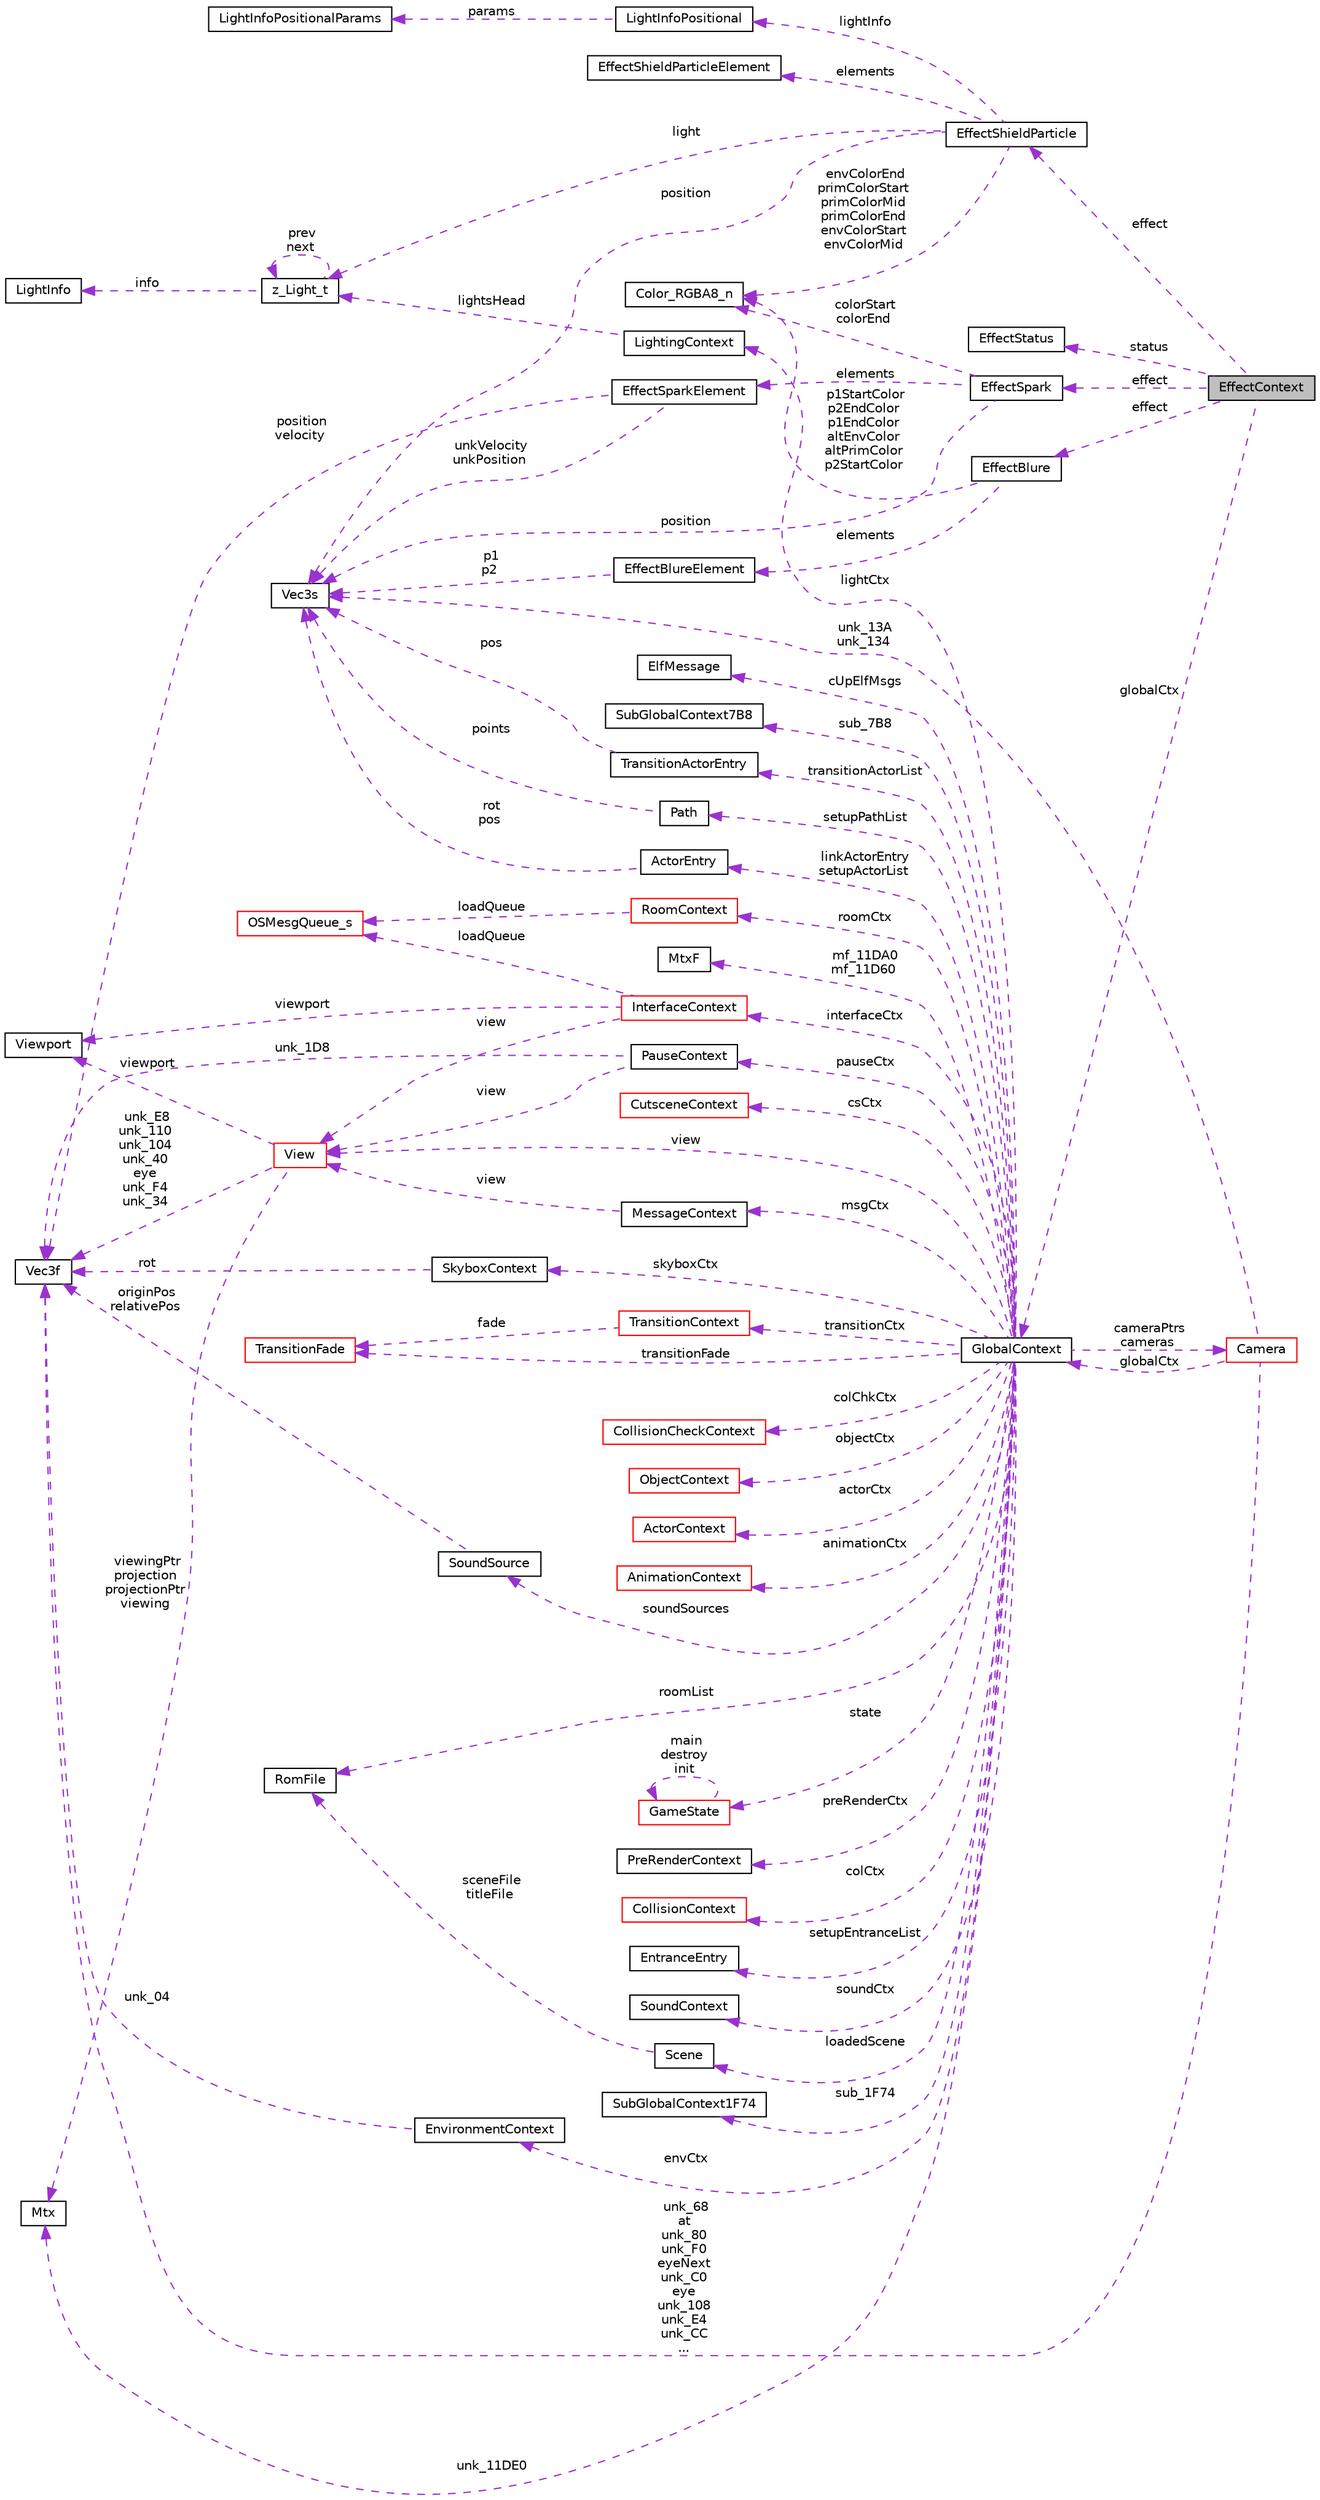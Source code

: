 digraph "EffectContext"
{
 // LATEX_PDF_SIZE
  edge [fontname="Helvetica",fontsize="10",labelfontname="Helvetica",labelfontsize="10"];
  node [fontname="Helvetica",fontsize="10",shape=record];
  rankdir="LR";
  Node1 [label="EffectContext",height=0.2,width=0.4,color="black", fillcolor="grey75", style="filled", fontcolor="black",tooltip=" "];
  Node2 -> Node1 [dir="back",color="darkorchid3",fontsize="10",style="dashed",label=" effect" ,fontname="Helvetica"];
  Node2 [label="EffectShieldParticle",height=0.2,width=0.4,color="black", fillcolor="white", style="filled",URL="$d3/d2e/structEffectShieldParticle.html",tooltip=" "];
  Node3 -> Node2 [dir="back",color="darkorchid3",fontsize="10",style="dashed",label=" envColorEnd\nprimColorStart\nprimColorMid\nprimColorEnd\nenvColorStart\nenvColorMid" ,fontname="Helvetica"];
  Node3 [label="Color_RGBA8_n",height=0.2,width=0.4,color="black", fillcolor="white", style="filled",URL="$da/d72/structColor__RGBA8__n.html",tooltip=" "];
  Node4 -> Node2 [dir="back",color="darkorchid3",fontsize="10",style="dashed",label=" lightInfo" ,fontname="Helvetica"];
  Node4 [label="LightInfoPositional",height=0.2,width=0.4,color="black", fillcolor="white", style="filled",URL="$d9/da6/structLightInfoPositional.html",tooltip=" "];
  Node5 -> Node4 [dir="back",color="darkorchid3",fontsize="10",style="dashed",label=" params" ,fontname="Helvetica"];
  Node5 [label="LightInfoPositionalParams",height=0.2,width=0.4,color="black", fillcolor="white", style="filled",URL="$d9/d37/structLightInfoPositionalParams.html",tooltip=" "];
  Node6 -> Node2 [dir="back",color="darkorchid3",fontsize="10",style="dashed",label=" light" ,fontname="Helvetica"];
  Node6 [label="z_Light_t",height=0.2,width=0.4,color="black", fillcolor="white", style="filled",URL="$d0/d51/structz__Light__t.html",tooltip=" "];
  Node6 -> Node6 [dir="back",color="darkorchid3",fontsize="10",style="dashed",label=" prev\nnext" ,fontname="Helvetica"];
  Node7 -> Node6 [dir="back",color="darkorchid3",fontsize="10",style="dashed",label=" info" ,fontname="Helvetica"];
  Node7 [label="LightInfo",height=0.2,width=0.4,color="black", fillcolor="white", style="filled",URL="$d3/d9a/structLightInfo.html",tooltip=" "];
  Node8 -> Node2 [dir="back",color="darkorchid3",fontsize="10",style="dashed",label=" elements" ,fontname="Helvetica"];
  Node8 [label="EffectShieldParticleElement",height=0.2,width=0.4,color="black", fillcolor="white", style="filled",URL="$de/d78/structEffectShieldParticleElement.html",tooltip=" "];
  Node9 -> Node2 [dir="back",color="darkorchid3",fontsize="10",style="dashed",label=" position" ,fontname="Helvetica"];
  Node9 [label="Vec3s",height=0.2,width=0.4,color="black", fillcolor="white", style="filled",URL="$d8/d79/structVec3s.html",tooltip=" "];
  Node10 -> Node1 [dir="back",color="darkorchid3",fontsize="10",style="dashed",label=" effect" ,fontname="Helvetica"];
  Node10 [label="EffectSpark",height=0.2,width=0.4,color="black", fillcolor="white", style="filled",URL="$dd/dec/structEffectSpark.html",tooltip=" "];
  Node3 -> Node10 [dir="back",color="darkorchid3",fontsize="10",style="dashed",label=" colorStart\ncolorEnd" ,fontname="Helvetica"];
  Node11 -> Node10 [dir="back",color="darkorchid3",fontsize="10",style="dashed",label=" elements" ,fontname="Helvetica"];
  Node11 [label="EffectSparkElement",height=0.2,width=0.4,color="black", fillcolor="white", style="filled",URL="$df/d8c/structEffectSparkElement.html",tooltip=" "];
  Node9 -> Node11 [dir="back",color="darkorchid3",fontsize="10",style="dashed",label=" unkVelocity\nunkPosition" ,fontname="Helvetica"];
  Node12 -> Node11 [dir="back",color="darkorchid3",fontsize="10",style="dashed",label=" position\nvelocity" ,fontname="Helvetica"];
  Node12 [label="Vec3f",height=0.2,width=0.4,color="black", fillcolor="white", style="filled",URL="$d0/dc7/structVec3f.html",tooltip=" "];
  Node9 -> Node10 [dir="back",color="darkorchid3",fontsize="10",style="dashed",label=" position" ,fontname="Helvetica"];
  Node13 -> Node1 [dir="back",color="darkorchid3",fontsize="10",style="dashed",label=" effect" ,fontname="Helvetica"];
  Node13 [label="EffectBlure",height=0.2,width=0.4,color="black", fillcolor="white", style="filled",URL="$df/d8e/structEffectBlure.html",tooltip=" "];
  Node3 -> Node13 [dir="back",color="darkorchid3",fontsize="10",style="dashed",label=" p1StartColor\np2EndColor\np1EndColor\naltEnvColor\naltPrimColor\np2StartColor" ,fontname="Helvetica"];
  Node14 -> Node13 [dir="back",color="darkorchid3",fontsize="10",style="dashed",label=" elements" ,fontname="Helvetica"];
  Node14 [label="EffectBlureElement",height=0.2,width=0.4,color="black", fillcolor="white", style="filled",URL="$d3/dac/structEffectBlureElement.html",tooltip=" "];
  Node9 -> Node14 [dir="back",color="darkorchid3",fontsize="10",style="dashed",label=" p1\np2" ,fontname="Helvetica"];
  Node15 -> Node1 [dir="back",color="darkorchid3",fontsize="10",style="dashed",label=" status" ,fontname="Helvetica"];
  Node15 [label="EffectStatus",height=0.2,width=0.4,color="black", fillcolor="white", style="filled",URL="$da/d16/structEffectStatus.html",tooltip=" "];
  Node16 -> Node1 [dir="back",color="darkorchid3",fontsize="10",style="dashed",label=" globalCtx" ,fontname="Helvetica"];
  Node16 [label="GlobalContext",height=0.2,width=0.4,color="black", fillcolor="white", style="filled",URL="$df/dc5/structGlobalContext.html",tooltip=" "];
  Node17 -> Node16 [dir="back",color="darkorchid3",fontsize="10",style="dashed",label=" interfaceCtx" ,fontname="Helvetica"];
  Node17 [label="InterfaceContext",height=0.2,width=0.4,color="red", fillcolor="white", style="filled",URL="$d5/d7a/structInterfaceContext.html",tooltip=" "];
  Node18 -> Node17 [dir="back",color="darkorchid3",fontsize="10",style="dashed",label=" view" ,fontname="Helvetica"];
  Node18 [label="View",height=0.2,width=0.4,color="red", fillcolor="white", style="filled",URL="$d0/d34/structView.html",tooltip=" "];
  Node33 -> Node18 [dir="back",color="darkorchid3",fontsize="10",style="dashed",label=" viewport" ,fontname="Helvetica"];
  Node33 [label="Viewport",height=0.2,width=0.4,color="black", fillcolor="white", style="filled",URL="$db/d51/structViewport.html",tooltip=" "];
  Node34 -> Node18 [dir="back",color="darkorchid3",fontsize="10",style="dashed",label=" viewingPtr\nprojection\nprojectionPtr\nviewing" ,fontname="Helvetica"];
  Node34 [label="Mtx",height=0.2,width=0.4,color="black", fillcolor="white", style="filled",URL="$d6/d4c/unionMtx.html",tooltip=" "];
  Node12 -> Node18 [dir="back",color="darkorchid3",fontsize="10",style="dashed",label=" unk_E8\nunk_110\nunk_104\nunk_40\neye\nunk_F4\nunk_34" ,fontname="Helvetica"];
  Node22 -> Node17 [dir="back",color="darkorchid3",fontsize="10",style="dashed",label=" loadQueue" ,fontname="Helvetica"];
  Node22 [label="OSMesgQueue_s",height=0.2,width=0.4,color="red", fillcolor="white", style="filled",URL="$dc/d50/structOSMesgQueue__s.html",tooltip=" "];
  Node33 -> Node17 [dir="back",color="darkorchid3",fontsize="10",style="dashed",label=" viewport" ,fontname="Helvetica"];
  Node36 -> Node16 [dir="back",color="darkorchid3",fontsize="10",style="dashed",label=" setupEntranceList" ,fontname="Helvetica"];
  Node36 [label="EntranceEntry",height=0.2,width=0.4,color="black", fillcolor="white", style="filled",URL="$d5/d82/structEntranceEntry.html",tooltip=" "];
  Node37 -> Node16 [dir="back",color="darkorchid3",fontsize="10",style="dashed",label=" transitionActorList" ,fontname="Helvetica"];
  Node37 [label="TransitionActorEntry",height=0.2,width=0.4,color="black", fillcolor="white", style="filled",URL="$d9/dd0/structTransitionActorEntry.html",tooltip=" "];
  Node9 -> Node37 [dir="back",color="darkorchid3",fontsize="10",style="dashed",label=" pos" ,fontname="Helvetica"];
  Node38 -> Node16 [dir="back",color="darkorchid3",fontsize="10",style="dashed",label=" pauseCtx" ,fontname="Helvetica"];
  Node38 [label="PauseContext",height=0.2,width=0.4,color="black", fillcolor="white", style="filled",URL="$d2/d72/structPauseContext.html",tooltip=" "];
  Node18 -> Node38 [dir="back",color="darkorchid3",fontsize="10",style="dashed",label=" view" ,fontname="Helvetica"];
  Node12 -> Node38 [dir="back",color="darkorchid3",fontsize="10",style="dashed",label=" unk_1D8" ,fontname="Helvetica"];
  Node39 -> Node16 [dir="back",color="darkorchid3",fontsize="10",style="dashed",label=" sub_1F74" ,fontname="Helvetica"];
  Node39 [label="SubGlobalContext1F74",height=0.2,width=0.4,color="black", fillcolor="white", style="filled",URL="$df/d18/structSubGlobalContext1F74.html",tooltip=" "];
  Node40 -> Node16 [dir="back",color="darkorchid3",fontsize="10",style="dashed",label=" transitionCtx" ,fontname="Helvetica"];
  Node40 [label="TransitionContext",height=0.2,width=0.4,color="red", fillcolor="white", style="filled",URL="$df/d3a/structTransitionContext.html",tooltip=" "];
  Node43 -> Node40 [dir="back",color="darkorchid3",fontsize="10",style="dashed",label=" fade" ,fontname="Helvetica"];
  Node43 [label="TransitionFade",height=0.2,width=0.4,color="red", fillcolor="white", style="filled",URL="$d7/dc8/structTransitionFade.html",tooltip=" "];
  Node18 -> Node16 [dir="back",color="darkorchid3",fontsize="10",style="dashed",label=" view" ,fontname="Helvetica"];
  Node46 -> Node16 [dir="back",color="darkorchid3",fontsize="10",style="dashed",label=" cUpElfMsgs" ,fontname="Helvetica"];
  Node46 [label="ElfMessage",height=0.2,width=0.4,color="black", fillcolor="white", style="filled",URL="$df/d61/structElfMessage.html",tooltip=" "];
  Node47 -> Node16 [dir="back",color="darkorchid3",fontsize="10",style="dashed",label=" sub_7B8" ,fontname="Helvetica"];
  Node47 [label="SubGlobalContext7B8",height=0.2,width=0.4,color="black", fillcolor="white", style="filled",URL="$d5/d51/structSubGlobalContext7B8.html",tooltip=" "];
  Node48 -> Node16 [dir="back",color="darkorchid3",fontsize="10",style="dashed",label=" setupPathList" ,fontname="Helvetica"];
  Node48 [label="Path",height=0.2,width=0.4,color="black", fillcolor="white", style="filled",URL="$d3/d20/structPath.html",tooltip=" "];
  Node9 -> Node48 [dir="back",color="darkorchid3",fontsize="10",style="dashed",label=" points" ,fontname="Helvetica"];
  Node49 -> Node16 [dir="back",color="darkorchid3",fontsize="10",style="dashed",label=" linkActorEntry\nsetupActorList" ,fontname="Helvetica"];
  Node49 [label="ActorEntry",height=0.2,width=0.4,color="black", fillcolor="white", style="filled",URL="$d6/dc6/structActorEntry.html",tooltip=" "];
  Node9 -> Node49 [dir="back",color="darkorchid3",fontsize="10",style="dashed",label=" rot\npos" ,fontname="Helvetica"];
  Node50 -> Node16 [dir="back",color="darkorchid3",fontsize="10",style="dashed",label=" envCtx" ,fontname="Helvetica"];
  Node50 [label="EnvironmentContext",height=0.2,width=0.4,color="black", fillcolor="white", style="filled",URL="$de/d0e/structEnvironmentContext.html",tooltip=" "];
  Node12 -> Node50 [dir="back",color="darkorchid3",fontsize="10",style="dashed",label=" unk_04" ,fontname="Helvetica"];
  Node51 -> Node16 [dir="back",color="darkorchid3",fontsize="10",style="dashed",label=" cameraPtrs\ncameras" ,fontname="Helvetica"];
  Node51 [label="Camera",height=0.2,width=0.4,color="red", fillcolor="white", style="filled",URL="$d7/d7e/structCamera.html",tooltip=" "];
  Node9 -> Node51 [dir="back",color="darkorchid3",fontsize="10",style="dashed",label=" unk_13A\nunk_134" ,fontname="Helvetica"];
  Node16 -> Node51 [dir="back",color="darkorchid3",fontsize="10",style="dashed",label=" globalCtx" ,fontname="Helvetica"];
  Node12 -> Node51 [dir="back",color="darkorchid3",fontsize="10",style="dashed",label=" unk_68\nat\nunk_80\nunk_F0\neyeNext\nunk_C0\neye\nunk_108\nunk_E4\nunk_CC\n..." ,fontname="Helvetica"];
  Node79 -> Node16 [dir="back",color="darkorchid3",fontsize="10",style="dashed",label=" roomList" ,fontname="Helvetica"];
  Node79 [label="RomFile",height=0.2,width=0.4,color="black", fillcolor="white", style="filled",URL="$d3/d05/structRomFile.html",tooltip=" "];
  Node63 -> Node16 [dir="back",color="darkorchid3",fontsize="10",style="dashed",label=" mf_11DA0\nmf_11D60" ,fontname="Helvetica"];
  Node63 [label="MtxF",height=0.2,width=0.4,color="black", fillcolor="white", style="filled",URL="$d8/dfd/unionMtxF.html",tooltip=" "];
  Node80 -> Node16 [dir="back",color="darkorchid3",fontsize="10",style="dashed",label=" loadedScene" ,fontname="Helvetica"];
  Node80 [label="Scene",height=0.2,width=0.4,color="black", fillcolor="white", style="filled",URL="$d9/d27/structScene.html",tooltip=" "];
  Node79 -> Node80 [dir="back",color="darkorchid3",fontsize="10",style="dashed",label=" sceneFile\ntitleFile" ,fontname="Helvetica"];
  Node43 -> Node16 [dir="back",color="darkorchid3",fontsize="10",style="dashed",label=" transitionFade" ,fontname="Helvetica"];
  Node81 -> Node16 [dir="back",color="darkorchid3",fontsize="10",style="dashed",label=" csCtx" ,fontname="Helvetica"];
  Node81 [label="CutsceneContext",height=0.2,width=0.4,color="red", fillcolor="white", style="filled",URL="$de/d55/structCutsceneContext.html",tooltip=" "];
  Node84 -> Node16 [dir="back",color="darkorchid3",fontsize="10",style="dashed",label=" roomCtx" ,fontname="Helvetica"];
  Node84 [label="RoomContext",height=0.2,width=0.4,color="red", fillcolor="white", style="filled",URL="$dc/da9/structRoomContext.html",tooltip=" "];
  Node22 -> Node84 [dir="back",color="darkorchid3",fontsize="10",style="dashed",label=" loadQueue" ,fontname="Helvetica"];
  Node92 -> Node16 [dir="back",color="darkorchid3",fontsize="10",style="dashed",label=" msgCtx" ,fontname="Helvetica"];
  Node92 [label="MessageContext",height=0.2,width=0.4,color="black", fillcolor="white", style="filled",URL="$de/d33/structMessageContext.html",tooltip=" "];
  Node18 -> Node92 [dir="back",color="darkorchid3",fontsize="10",style="dashed",label=" view" ,fontname="Helvetica"];
  Node93 -> Node16 [dir="back",color="darkorchid3",fontsize="10",style="dashed",label=" animationCtx" ,fontname="Helvetica"];
  Node93 [label="AnimationContext",height=0.2,width=0.4,color="red", fillcolor="white", style="filled",URL="$d6/d9c/structAnimationContext.html",tooltip=" "];
  Node103 -> Node16 [dir="back",color="darkorchid3",fontsize="10",style="dashed",label=" skyboxCtx" ,fontname="Helvetica"];
  Node103 [label="SkyboxContext",height=0.2,width=0.4,color="black", fillcolor="white", style="filled",URL="$d4/d57/structSkyboxContext.html",tooltip=" "];
  Node12 -> Node103 [dir="back",color="darkorchid3",fontsize="10",style="dashed",label=" rot" ,fontname="Helvetica"];
  Node104 -> Node16 [dir="back",color="darkorchid3",fontsize="10",style="dashed",label=" soundSources" ,fontname="Helvetica"];
  Node104 [label="SoundSource",height=0.2,width=0.4,color="black", fillcolor="white", style="filled",URL="$d0/d9c/structSoundSource.html",tooltip=" "];
  Node12 -> Node104 [dir="back",color="darkorchid3",fontsize="10",style="dashed",label=" originPos\nrelativePos" ,fontname="Helvetica"];
  Node105 -> Node16 [dir="back",color="darkorchid3",fontsize="10",style="dashed",label=" lightCtx" ,fontname="Helvetica"];
  Node105 [label="LightingContext",height=0.2,width=0.4,color="black", fillcolor="white", style="filled",URL="$da/df2/structLightingContext.html",tooltip=" "];
  Node6 -> Node105 [dir="back",color="darkorchid3",fontsize="10",style="dashed",label=" lightsHead" ,fontname="Helvetica"];
  Node106 -> Node16 [dir="back",color="darkorchid3",fontsize="10",style="dashed",label=" colChkCtx" ,fontname="Helvetica"];
  Node106 [label="CollisionCheckContext",height=0.2,width=0.4,color="red", fillcolor="white", style="filled",URL="$d2/d07/structCollisionCheckContext.html",tooltip=" "];
  Node109 -> Node16 [dir="back",color="darkorchid3",fontsize="10",style="dashed",label=" objectCtx" ,fontname="Helvetica"];
  Node109 [label="ObjectContext",height=0.2,width=0.4,color="red", fillcolor="white", style="filled",URL="$d1/d2f/structObjectContext.html",tooltip=" "];
  Node34 -> Node16 [dir="back",color="darkorchid3",fontsize="10",style="dashed",label=" unk_11DE0" ,fontname="Helvetica"];
  Node111 -> Node16 [dir="back",color="darkorchid3",fontsize="10",style="dashed",label=" actorCtx" ,fontname="Helvetica"];
  Node111 [label="ActorContext",height=0.2,width=0.4,color="red", fillcolor="white", style="filled",URL="$da/d12/structActorContext.html",tooltip=" "];
  Node118 -> Node16 [dir="back",color="darkorchid3",fontsize="10",style="dashed",label=" state" ,fontname="Helvetica"];
  Node118 [label="GameState",height=0.2,width=0.4,color="red", fillcolor="white", style="filled",URL="$d2/d3d/structGameState.html",tooltip=" "];
  Node118 -> Node118 [dir="back",color="darkorchid3",fontsize="10",style="dashed",label=" main\ndestroy\ninit" ,fontname="Helvetica"];
  Node125 -> Node16 [dir="back",color="darkorchid3",fontsize="10",style="dashed",label=" preRenderCtx" ,fontname="Helvetica"];
  Node125 [label="PreRenderContext",height=0.2,width=0.4,color="black", fillcolor="white", style="filled",URL="$db/d3c/structPreRenderContext.html",tooltip=" "];
  Node126 -> Node16 [dir="back",color="darkorchid3",fontsize="10",style="dashed",label=" colCtx" ,fontname="Helvetica"];
  Node126 [label="CollisionContext",height=0.2,width=0.4,color="red", fillcolor="white", style="filled",URL="$da/d5a/structCollisionContext.html",tooltip=" "];
  Node132 -> Node16 [dir="back",color="darkorchid3",fontsize="10",style="dashed",label=" soundCtx" ,fontname="Helvetica"];
  Node132 [label="SoundContext",height=0.2,width=0.4,color="black", fillcolor="white", style="filled",URL="$d4/dbb/structSoundContext.html",tooltip=" "];
}
